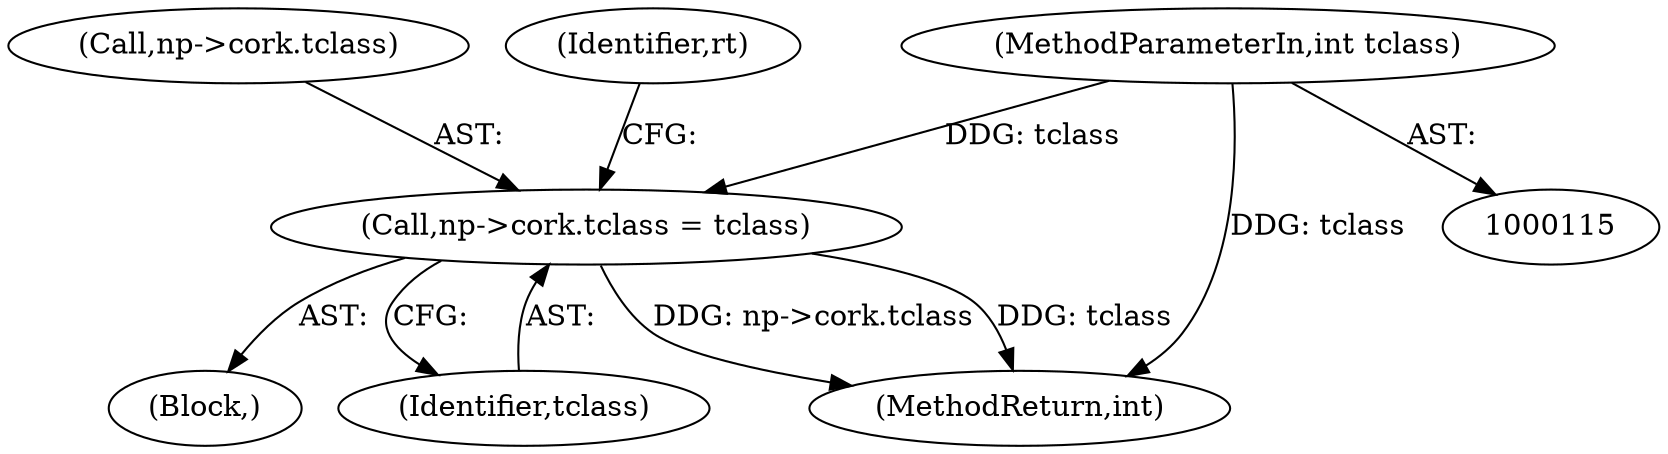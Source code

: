 digraph "0_linux_2811ebac2521ceac84f2bdae402455baa6a7fb47@pointer" {
"1000409" [label="(Call,np->cork.tclass = tclass)"];
"1000122" [label="(MethodParameterIn,int tclass)"];
"1000410" [label="(Call,np->cork.tclass)"];
"1000122" [label="(MethodParameterIn,int tclass)"];
"1000409" [label="(Call,np->cork.tclass = tclass)"];
"1000181" [label="(Block,)"];
"1000420" [label="(Identifier,rt)"];
"1000415" [label="(Identifier,tclass)"];
"1001341" [label="(MethodReturn,int)"];
"1000409" -> "1000181"  [label="AST: "];
"1000409" -> "1000415"  [label="CFG: "];
"1000410" -> "1000409"  [label="AST: "];
"1000415" -> "1000409"  [label="AST: "];
"1000420" -> "1000409"  [label="CFG: "];
"1000409" -> "1001341"  [label="DDG: np->cork.tclass"];
"1000409" -> "1001341"  [label="DDG: tclass"];
"1000122" -> "1000409"  [label="DDG: tclass"];
"1000122" -> "1000115"  [label="AST: "];
"1000122" -> "1001341"  [label="DDG: tclass"];
}
